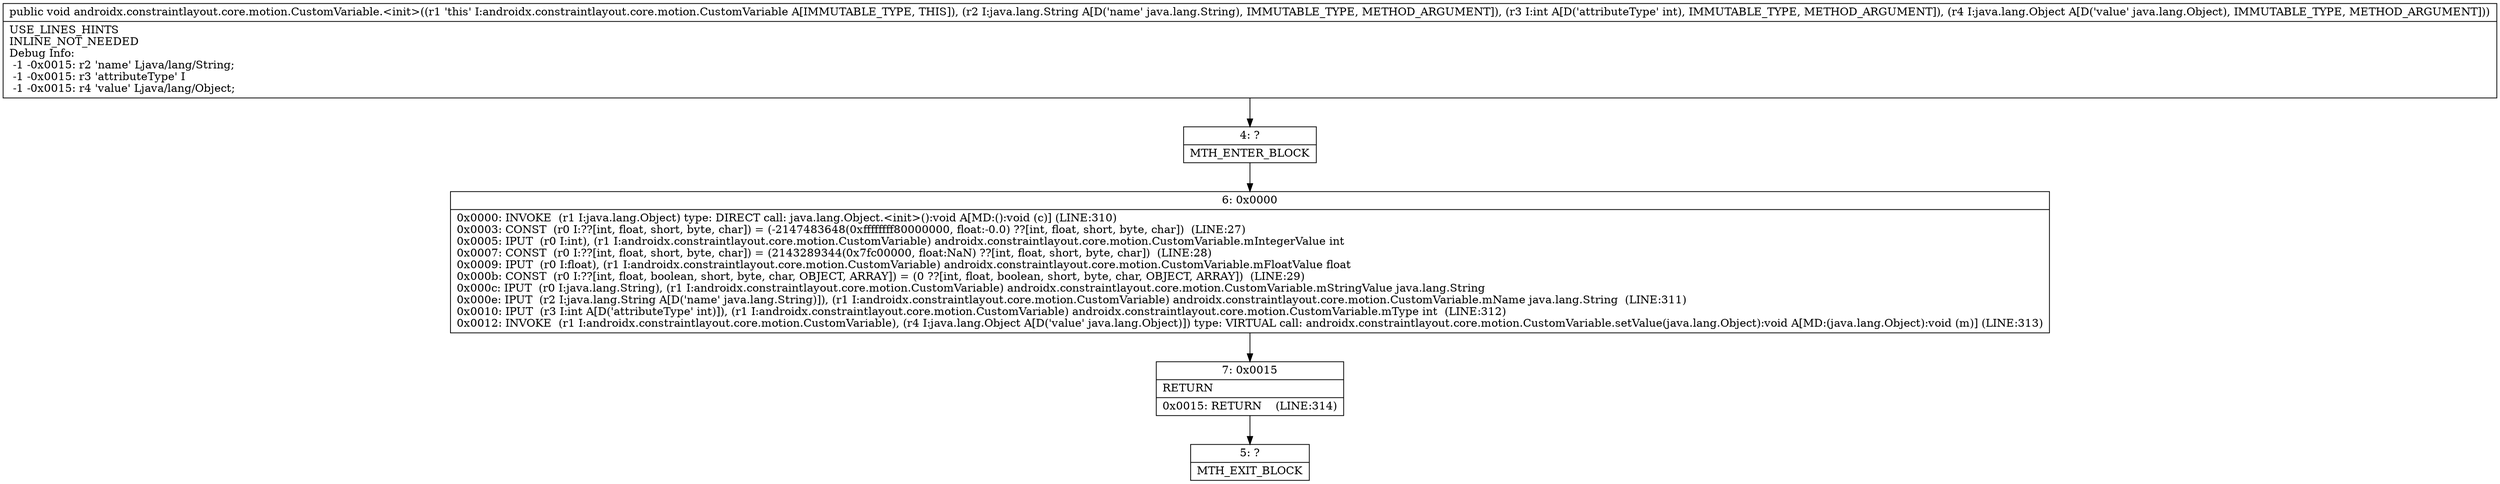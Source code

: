 digraph "CFG forandroidx.constraintlayout.core.motion.CustomVariable.\<init\>(Ljava\/lang\/String;ILjava\/lang\/Object;)V" {
Node_4 [shape=record,label="{4\:\ ?|MTH_ENTER_BLOCK\l}"];
Node_6 [shape=record,label="{6\:\ 0x0000|0x0000: INVOKE  (r1 I:java.lang.Object) type: DIRECT call: java.lang.Object.\<init\>():void A[MD:():void (c)] (LINE:310)\l0x0003: CONST  (r0 I:??[int, float, short, byte, char]) = (\-2147483648(0xffffffff80000000, float:\-0.0) ??[int, float, short, byte, char])  (LINE:27)\l0x0005: IPUT  (r0 I:int), (r1 I:androidx.constraintlayout.core.motion.CustomVariable) androidx.constraintlayout.core.motion.CustomVariable.mIntegerValue int \l0x0007: CONST  (r0 I:??[int, float, short, byte, char]) = (2143289344(0x7fc00000, float:NaN) ??[int, float, short, byte, char])  (LINE:28)\l0x0009: IPUT  (r0 I:float), (r1 I:androidx.constraintlayout.core.motion.CustomVariable) androidx.constraintlayout.core.motion.CustomVariable.mFloatValue float \l0x000b: CONST  (r0 I:??[int, float, boolean, short, byte, char, OBJECT, ARRAY]) = (0 ??[int, float, boolean, short, byte, char, OBJECT, ARRAY])  (LINE:29)\l0x000c: IPUT  (r0 I:java.lang.String), (r1 I:androidx.constraintlayout.core.motion.CustomVariable) androidx.constraintlayout.core.motion.CustomVariable.mStringValue java.lang.String \l0x000e: IPUT  (r2 I:java.lang.String A[D('name' java.lang.String)]), (r1 I:androidx.constraintlayout.core.motion.CustomVariable) androidx.constraintlayout.core.motion.CustomVariable.mName java.lang.String  (LINE:311)\l0x0010: IPUT  (r3 I:int A[D('attributeType' int)]), (r1 I:androidx.constraintlayout.core.motion.CustomVariable) androidx.constraintlayout.core.motion.CustomVariable.mType int  (LINE:312)\l0x0012: INVOKE  (r1 I:androidx.constraintlayout.core.motion.CustomVariable), (r4 I:java.lang.Object A[D('value' java.lang.Object)]) type: VIRTUAL call: androidx.constraintlayout.core.motion.CustomVariable.setValue(java.lang.Object):void A[MD:(java.lang.Object):void (m)] (LINE:313)\l}"];
Node_7 [shape=record,label="{7\:\ 0x0015|RETURN\l|0x0015: RETURN    (LINE:314)\l}"];
Node_5 [shape=record,label="{5\:\ ?|MTH_EXIT_BLOCK\l}"];
MethodNode[shape=record,label="{public void androidx.constraintlayout.core.motion.CustomVariable.\<init\>((r1 'this' I:androidx.constraintlayout.core.motion.CustomVariable A[IMMUTABLE_TYPE, THIS]), (r2 I:java.lang.String A[D('name' java.lang.String), IMMUTABLE_TYPE, METHOD_ARGUMENT]), (r3 I:int A[D('attributeType' int), IMMUTABLE_TYPE, METHOD_ARGUMENT]), (r4 I:java.lang.Object A[D('value' java.lang.Object), IMMUTABLE_TYPE, METHOD_ARGUMENT]))  | USE_LINES_HINTS\lINLINE_NOT_NEEDED\lDebug Info:\l  \-1 \-0x0015: r2 'name' Ljava\/lang\/String;\l  \-1 \-0x0015: r3 'attributeType' I\l  \-1 \-0x0015: r4 'value' Ljava\/lang\/Object;\l}"];
MethodNode -> Node_4;Node_4 -> Node_6;
Node_6 -> Node_7;
Node_7 -> Node_5;
}

